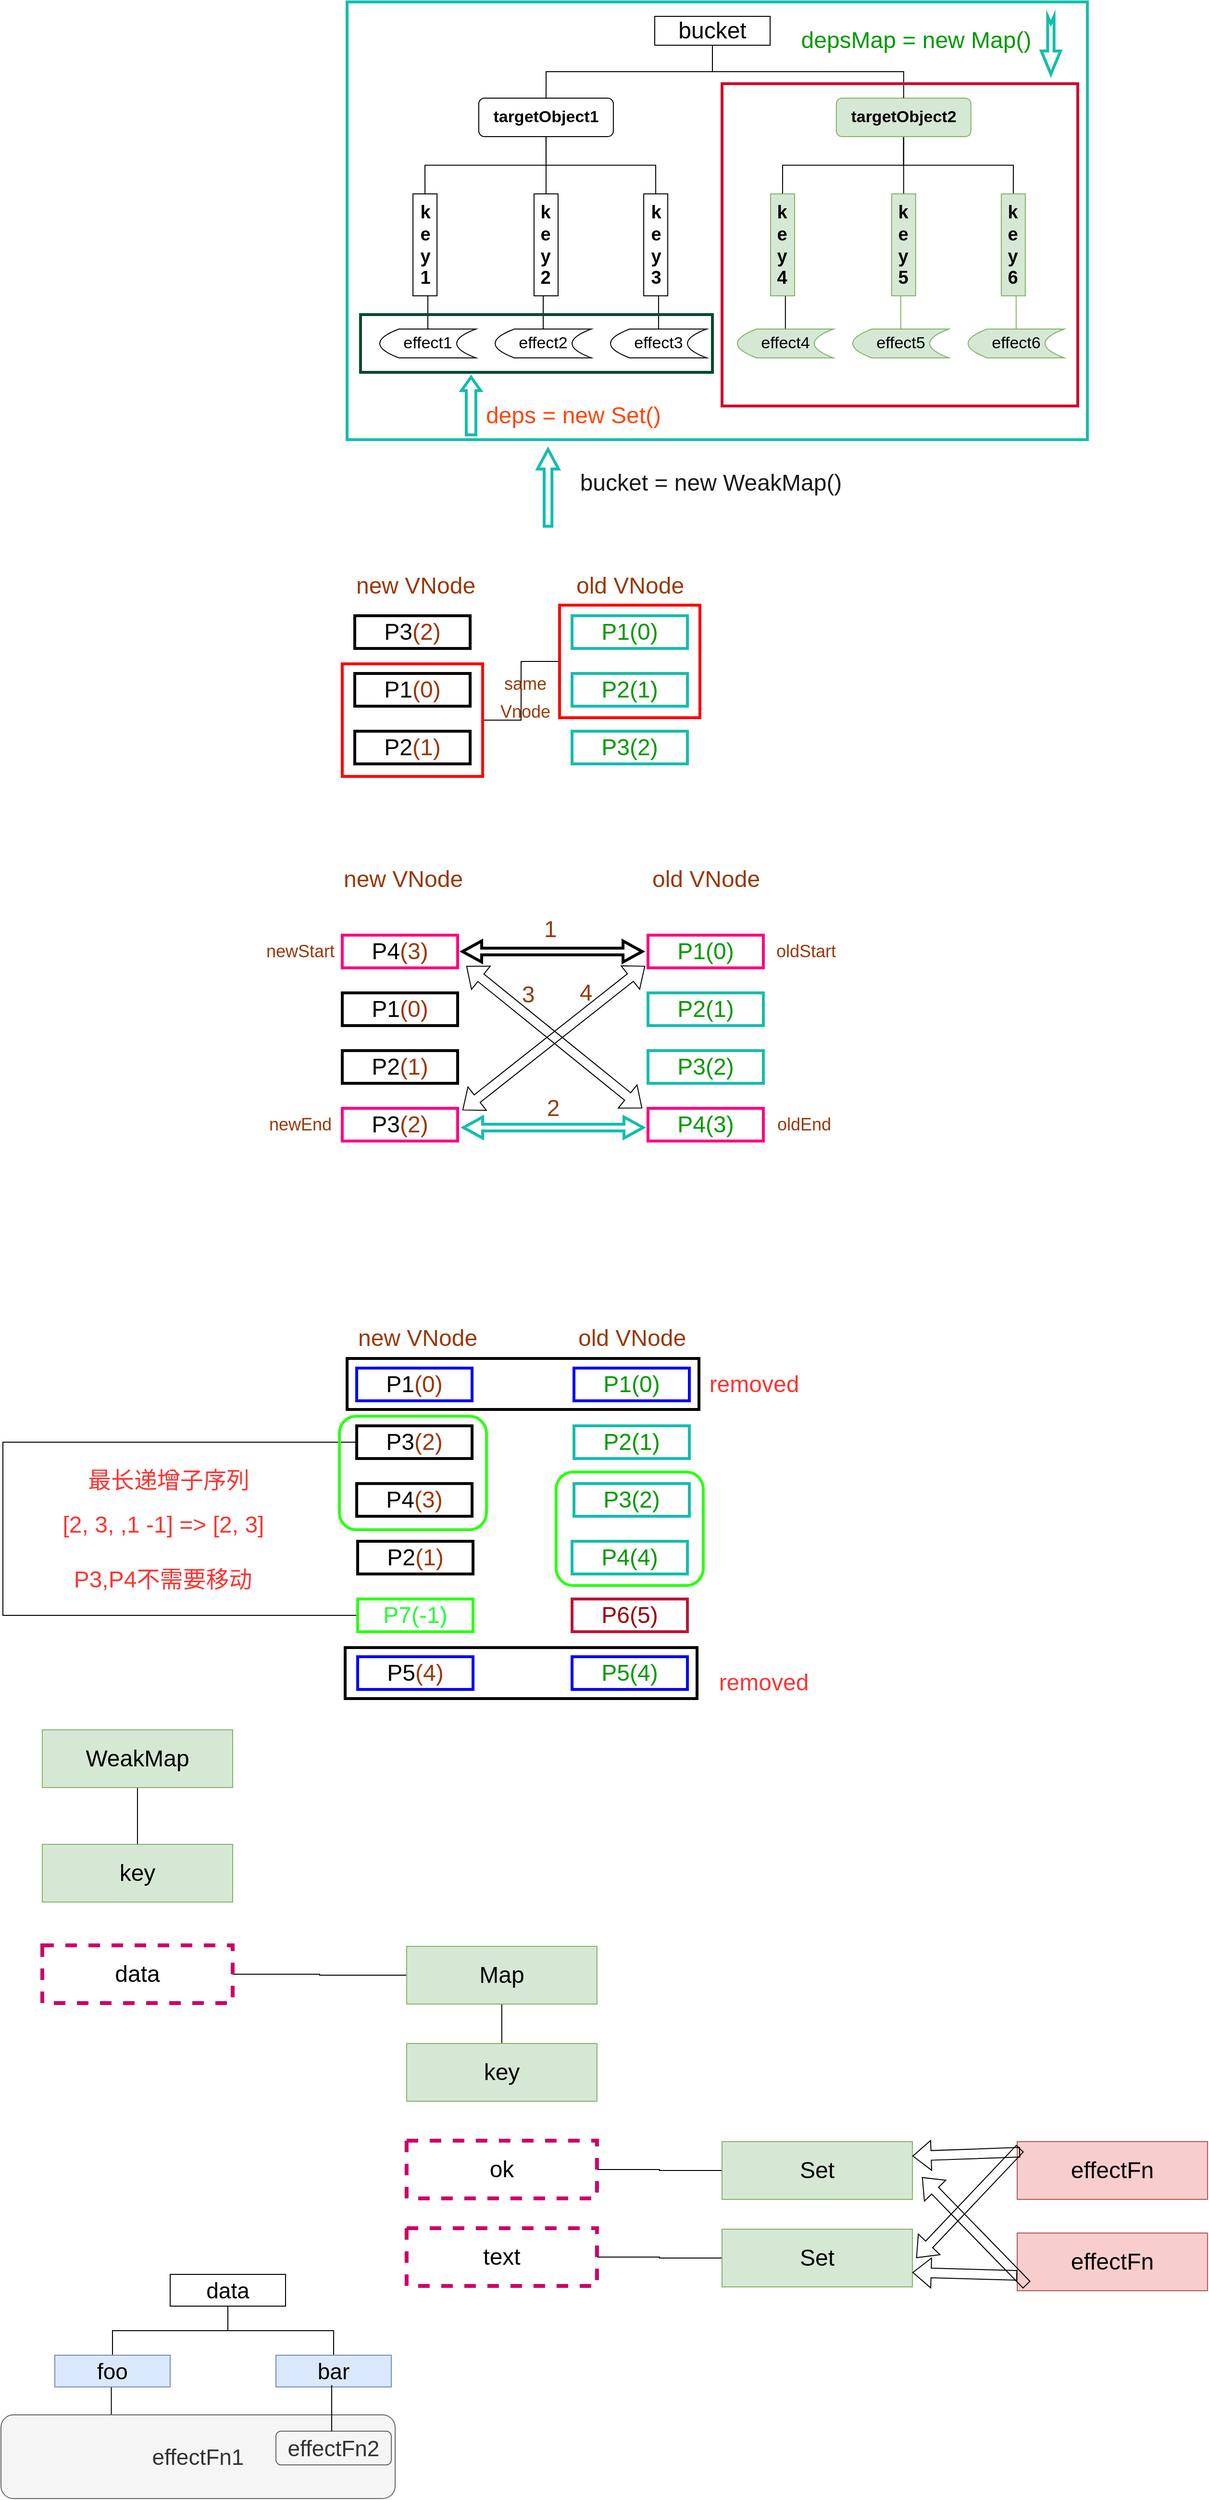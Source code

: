 <mxfile version="20.0.2" type="github">
  <diagram id="rGO7DIFyniOq8Iy0bGmA" name="Page-1">
    <mxGraphModel dx="1698" dy="1184" grid="0" gridSize="10" guides="1" tooltips="1" connect="1" arrows="1" fold="1" page="0" pageScale="1" pageWidth="827" pageHeight="1169" math="0" shadow="0">
      <root>
        <mxCell id="0" />
        <mxCell id="1" parent="0" />
        <mxCell id="FpNadwCsJ5ikljVK1AA8-8" style="edgeStyle=orthogonalEdgeStyle;rounded=0;orthogonalLoop=1;jettySize=auto;html=1;exitX=0.5;exitY=1;exitDx=0;exitDy=0;entryX=0;entryY=0.5;entryDx=0;entryDy=0;fontSize=17;endArrow=none;endFill=0;" parent="1" source="FpNadwCsJ5ikljVK1AA8-1" target="FpNadwCsJ5ikljVK1AA8-3" edge="1">
          <mxGeometry relative="1" as="geometry" />
        </mxCell>
        <mxCell id="FpNadwCsJ5ikljVK1AA8-9" style="edgeStyle=orthogonalEdgeStyle;rounded=0;orthogonalLoop=1;jettySize=auto;html=1;exitX=0.5;exitY=1;exitDx=0;exitDy=0;entryX=0;entryY=0.5;entryDx=0;entryDy=0;fontSize=17;endArrow=none;endFill=0;" parent="1" source="FpNadwCsJ5ikljVK1AA8-1" target="FpNadwCsJ5ikljVK1AA8-2" edge="1">
          <mxGeometry relative="1" as="geometry" />
        </mxCell>
        <mxCell id="FpNadwCsJ5ikljVK1AA8-10" style="edgeStyle=orthogonalEdgeStyle;rounded=0;orthogonalLoop=1;jettySize=auto;html=1;exitX=0.5;exitY=1;exitDx=0;exitDy=0;entryX=0;entryY=0.5;entryDx=0;entryDy=0;fontSize=17;endArrow=none;endFill=0;" parent="1" source="FpNadwCsJ5ikljVK1AA8-1" target="FpNadwCsJ5ikljVK1AA8-4" edge="1">
          <mxGeometry relative="1" as="geometry" />
        </mxCell>
        <mxCell id="FpNadwCsJ5ikljVK1AA8-1" value="&lt;font style=&quot;font-size: 17px;&quot;&gt;&lt;b&gt;targetObject1&lt;/b&gt;&lt;/font&gt;" style="rounded=1;whiteSpace=wrap;html=1;" parent="1" vertex="1">
          <mxGeometry x="166.96" y="95" width="140" height="40" as="geometry" />
        </mxCell>
        <mxCell id="FpNadwCsJ5ikljVK1AA8-12" style="edgeStyle=orthogonalEdgeStyle;rounded=0;orthogonalLoop=1;jettySize=auto;html=1;exitX=1;exitY=0.5;exitDx=0;exitDy=0;entryX=0.5;entryY=0;entryDx=0;entryDy=0;fontSize=17;endArrow=none;endFill=0;" parent="1" source="FpNadwCsJ5ikljVK1AA8-2" target="FpNadwCsJ5ikljVK1AA8-5" edge="1">
          <mxGeometry relative="1" as="geometry" />
        </mxCell>
        <mxCell id="FpNadwCsJ5ikljVK1AA8-2" value="&lt;font size=&quot;1&quot; style=&quot;&quot;&gt;&lt;b style=&quot;font-size: 19px;&quot;&gt;k&lt;br&gt;e&lt;br&gt;y&lt;br&gt;1&lt;/b&gt;&lt;/font&gt;" style="rounded=0;whiteSpace=wrap;html=1;rotation=90;horizontal=0;" parent="1" vertex="1">
          <mxGeometry x="58.08" y="235" width="105.92" height="25" as="geometry" />
        </mxCell>
        <mxCell id="FpNadwCsJ5ikljVK1AA8-13" style="edgeStyle=orthogonalEdgeStyle;rounded=0;orthogonalLoop=1;jettySize=auto;html=1;exitX=1;exitY=0.5;exitDx=0;exitDy=0;entryX=0.5;entryY=0;entryDx=0;entryDy=0;fontSize=17;endArrow=none;endFill=0;" parent="1" source="FpNadwCsJ5ikljVK1AA8-3" target="FpNadwCsJ5ikljVK1AA8-6" edge="1">
          <mxGeometry relative="1" as="geometry" />
        </mxCell>
        <mxCell id="FpNadwCsJ5ikljVK1AA8-3" value="&lt;font size=&quot;1&quot; style=&quot;&quot;&gt;&lt;b style=&quot;font-size: 19px;&quot;&gt;k&lt;br&gt;e&lt;br&gt;y&lt;br&gt;2&lt;br&gt;&lt;/b&gt;&lt;/font&gt;" style="rounded=0;whiteSpace=wrap;html=1;rotation=90;horizontal=0;" parent="1" vertex="1">
          <mxGeometry x="184" y="235" width="105.92" height="25" as="geometry" />
        </mxCell>
        <mxCell id="FpNadwCsJ5ikljVK1AA8-14" style="edgeStyle=orthogonalEdgeStyle;rounded=0;orthogonalLoop=1;jettySize=auto;html=1;exitX=1;exitY=0.5;exitDx=0;exitDy=0;entryX=0.5;entryY=0;entryDx=0;entryDy=0;fontSize=17;endArrow=none;endFill=0;" parent="1" source="FpNadwCsJ5ikljVK1AA8-4" target="FpNadwCsJ5ikljVK1AA8-7" edge="1">
          <mxGeometry relative="1" as="geometry" />
        </mxCell>
        <mxCell id="FpNadwCsJ5ikljVK1AA8-4" value="&lt;font size=&quot;1&quot; style=&quot;&quot;&gt;&lt;b style=&quot;font-size: 19px;&quot;&gt;k&lt;br&gt;e&lt;br&gt;y&lt;br&gt;3&lt;br&gt;&lt;/b&gt;&lt;/font&gt;" style="rounded=0;whiteSpace=wrap;html=1;rotation=90;horizontal=0;" parent="1" vertex="1">
          <mxGeometry x="298.08" y="235" width="105.92" height="25" as="geometry" />
        </mxCell>
        <mxCell id="FpNadwCsJ5ikljVK1AA8-5" value="effect1" style="shape=dataStorage;whiteSpace=wrap;html=1;fixedSize=1;fontSize=17;" parent="1" vertex="1">
          <mxGeometry x="64" y="335" width="100" height="30" as="geometry" />
        </mxCell>
        <mxCell id="FpNadwCsJ5ikljVK1AA8-6" value="effect2" style="shape=dataStorage;whiteSpace=wrap;html=1;fixedSize=1;fontSize=17;" parent="1" vertex="1">
          <mxGeometry x="184" y="335" width="100" height="30" as="geometry" />
        </mxCell>
        <mxCell id="FpNadwCsJ5ikljVK1AA8-7" value="effect3" style="shape=dataStorage;whiteSpace=wrap;html=1;fixedSize=1;fontSize=17;" parent="1" vertex="1">
          <mxGeometry x="304" y="335" width="100" height="30" as="geometry" />
        </mxCell>
        <mxCell id="FpNadwCsJ5ikljVK1AA8-15" style="edgeStyle=orthogonalEdgeStyle;rounded=0;orthogonalLoop=1;jettySize=auto;html=1;exitX=0.5;exitY=1;exitDx=0;exitDy=0;entryX=0;entryY=0.5;entryDx=0;entryDy=0;fontSize=17;endArrow=none;endFill=0;" parent="1" source="FpNadwCsJ5ikljVK1AA8-18" target="FpNadwCsJ5ikljVK1AA8-22" edge="1">
          <mxGeometry relative="1" as="geometry" />
        </mxCell>
        <mxCell id="FpNadwCsJ5ikljVK1AA8-16" style="edgeStyle=orthogonalEdgeStyle;rounded=0;orthogonalLoop=1;jettySize=auto;html=1;exitX=0.5;exitY=1;exitDx=0;exitDy=0;entryX=0;entryY=0.5;entryDx=0;entryDy=0;fontSize=17;endArrow=none;endFill=0;" parent="1" source="FpNadwCsJ5ikljVK1AA8-18" target="FpNadwCsJ5ikljVK1AA8-20" edge="1">
          <mxGeometry relative="1" as="geometry" />
        </mxCell>
        <mxCell id="FpNadwCsJ5ikljVK1AA8-17" style="edgeStyle=orthogonalEdgeStyle;rounded=0;orthogonalLoop=1;jettySize=auto;html=1;exitX=0.5;exitY=1;exitDx=0;exitDy=0;entryX=0;entryY=0.5;entryDx=0;entryDy=0;fontSize=17;endArrow=none;endFill=0;" parent="1" source="FpNadwCsJ5ikljVK1AA8-18" target="FpNadwCsJ5ikljVK1AA8-24" edge="1">
          <mxGeometry relative="1" as="geometry" />
        </mxCell>
        <mxCell id="FpNadwCsJ5ikljVK1AA8-18" value="&lt;font style=&quot;font-size: 17px;&quot;&gt;&lt;b&gt;targetObject2&lt;/b&gt;&lt;/font&gt;" style="rounded=1;whiteSpace=wrap;html=1;fillColor=#d5e8d4;strokeColor=#82b366;" parent="1" vertex="1">
          <mxGeometry x="538.88" y="95" width="140" height="40" as="geometry" />
        </mxCell>
        <mxCell id="FpNadwCsJ5ikljVK1AA8-19" style="edgeStyle=orthogonalEdgeStyle;rounded=0;orthogonalLoop=1;jettySize=auto;html=1;exitX=1;exitY=0.5;exitDx=0;exitDy=0;entryX=0.5;entryY=0;entryDx=0;entryDy=0;fontSize=17;endArrow=none;endFill=0;" parent="1" source="FpNadwCsJ5ikljVK1AA8-20" target="FpNadwCsJ5ikljVK1AA8-25" edge="1">
          <mxGeometry relative="1" as="geometry" />
        </mxCell>
        <mxCell id="FpNadwCsJ5ikljVK1AA8-20" value="&lt;font size=&quot;1&quot; style=&quot;&quot;&gt;&lt;b style=&quot;font-size: 19px;&quot;&gt;k&lt;br&gt;e&lt;br&gt;y&lt;br&gt;4&lt;br&gt;&lt;/b&gt;&lt;/font&gt;" style="rounded=0;whiteSpace=wrap;html=1;rotation=90;horizontal=0;fillColor=#d5e8d4;strokeColor=#82b366;" parent="1" vertex="1">
          <mxGeometry x="430" y="235" width="105.92" height="25" as="geometry" />
        </mxCell>
        <mxCell id="FpNadwCsJ5ikljVK1AA8-21" style="edgeStyle=orthogonalEdgeStyle;rounded=0;orthogonalLoop=1;jettySize=auto;html=1;exitX=1;exitY=0.5;exitDx=0;exitDy=0;entryX=0.5;entryY=0;entryDx=0;entryDy=0;fontSize=17;endArrow=none;endFill=0;fillColor=#d5e8d4;strokeColor=#82b366;" parent="1" source="FpNadwCsJ5ikljVK1AA8-22" target="FpNadwCsJ5ikljVK1AA8-26" edge="1">
          <mxGeometry relative="1" as="geometry" />
        </mxCell>
        <mxCell id="FpNadwCsJ5ikljVK1AA8-22" value="&lt;font size=&quot;1&quot; style=&quot;&quot;&gt;&lt;b style=&quot;font-size: 19px;&quot;&gt;k&lt;br&gt;e&lt;br&gt;y&lt;br&gt;5&lt;br&gt;&lt;/b&gt;&lt;/font&gt;" style="rounded=0;whiteSpace=wrap;html=1;rotation=90;horizontal=0;fillColor=#d5e8d4;strokeColor=#82b366;" parent="1" vertex="1">
          <mxGeometry x="555.92" y="235" width="105.92" height="25" as="geometry" />
        </mxCell>
        <mxCell id="FpNadwCsJ5ikljVK1AA8-23" style="edgeStyle=orthogonalEdgeStyle;rounded=0;orthogonalLoop=1;jettySize=auto;html=1;exitX=1;exitY=0.5;exitDx=0;exitDy=0;entryX=0.5;entryY=0;entryDx=0;entryDy=0;fontSize=17;endArrow=none;endFill=0;fillColor=#d5e8d4;strokeColor=#82b366;" parent="1" source="FpNadwCsJ5ikljVK1AA8-24" target="FpNadwCsJ5ikljVK1AA8-27" edge="1">
          <mxGeometry relative="1" as="geometry" />
        </mxCell>
        <mxCell id="FpNadwCsJ5ikljVK1AA8-24" value="&lt;font size=&quot;1&quot; style=&quot;&quot;&gt;&lt;b style=&quot;font-size: 19px;&quot;&gt;k&lt;br&gt;e&lt;br&gt;y&lt;br&gt;6&lt;br&gt;&lt;/b&gt;&lt;/font&gt;" style="rounded=0;whiteSpace=wrap;html=1;rotation=90;horizontal=0;fillColor=#d5e8d4;strokeColor=#82b366;" parent="1" vertex="1">
          <mxGeometry x="670" y="235" width="105.92" height="25" as="geometry" />
        </mxCell>
        <mxCell id="FpNadwCsJ5ikljVK1AA8-25" value="effect4" style="shape=dataStorage;whiteSpace=wrap;html=1;fixedSize=1;fontSize=17;fillColor=#d5e8d4;strokeColor=#82b366;" parent="1" vertex="1">
          <mxGeometry x="435.92" y="335" width="100" height="30" as="geometry" />
        </mxCell>
        <mxCell id="FpNadwCsJ5ikljVK1AA8-26" value="effect5" style="shape=dataStorage;whiteSpace=wrap;html=1;fixedSize=1;fontSize=17;fillColor=#d5e8d4;strokeColor=#82b366;" parent="1" vertex="1">
          <mxGeometry x="555.92" y="335" width="100" height="30" as="geometry" />
        </mxCell>
        <mxCell id="FpNadwCsJ5ikljVK1AA8-27" value="effect6" style="shape=dataStorage;whiteSpace=wrap;html=1;fixedSize=1;fontSize=17;fillColor=#d5e8d4;strokeColor=#82b366;" parent="1" vertex="1">
          <mxGeometry x="675.92" y="335" width="100" height="30" as="geometry" />
        </mxCell>
        <mxCell id="FpNadwCsJ5ikljVK1AA8-29" style="edgeStyle=orthogonalEdgeStyle;rounded=0;orthogonalLoop=1;jettySize=auto;html=1;exitX=0.5;exitY=1;exitDx=0;exitDy=0;entryX=0.5;entryY=0;entryDx=0;entryDy=0;fontSize=24;endArrow=none;endFill=0;" parent="1" source="FpNadwCsJ5ikljVK1AA8-28" target="FpNadwCsJ5ikljVK1AA8-1" edge="1">
          <mxGeometry relative="1" as="geometry" />
        </mxCell>
        <mxCell id="FpNadwCsJ5ikljVK1AA8-30" style="edgeStyle=orthogonalEdgeStyle;rounded=0;orthogonalLoop=1;jettySize=auto;html=1;exitX=0.5;exitY=1;exitDx=0;exitDy=0;entryX=0.5;entryY=0;entryDx=0;entryDy=0;fontSize=24;endArrow=none;endFill=0;" parent="1" source="FpNadwCsJ5ikljVK1AA8-28" target="FpNadwCsJ5ikljVK1AA8-18" edge="1">
          <mxGeometry relative="1" as="geometry" />
        </mxCell>
        <mxCell id="FpNadwCsJ5ikljVK1AA8-28" value="bucket" style="rounded=0;whiteSpace=wrap;html=1;fontSize=24;" parent="1" vertex="1">
          <mxGeometry x="350" y="10" width="120" height="30" as="geometry" />
        </mxCell>
        <mxCell id="FpNadwCsJ5ikljVK1AA8-32" value="" style="rounded=0;whiteSpace=wrap;html=1;fontSize=24;fillColor=none;strokeColor=#054A2C;strokeWidth=3;" parent="1" vertex="1">
          <mxGeometry x="44" y="320" width="366" height="60" as="geometry" />
        </mxCell>
        <mxCell id="FpNadwCsJ5ikljVK1AA8-33" value="" style="rounded=0;whiteSpace=wrap;html=1;fontSize=24;strokeWidth=3;fillColor=none;strokeColor=#CC0E2E;" parent="1" vertex="1">
          <mxGeometry x="420" y="80" width="370" height="335" as="geometry" />
        </mxCell>
        <mxCell id="FpNadwCsJ5ikljVK1AA8-34" value="" style="rounded=0;whiteSpace=wrap;html=1;fontSize=24;strokeWidth=3;fillColor=none;strokeColor=#15BDAC;" parent="1" vertex="1">
          <mxGeometry x="30" y="-5" width="770" height="455" as="geometry" />
        </mxCell>
        <mxCell id="FpNadwCsJ5ikljVK1AA8-38" value="deps = new Set()" style="text;html=1;strokeColor=none;fillColor=none;align=center;verticalAlign=middle;whiteSpace=wrap;rounded=0;fontSize=24;fontColor=#FF450D;" parent="1" vertex="1">
          <mxGeometry x="164" y="410" width="203.04" height="30" as="geometry" />
        </mxCell>
        <mxCell id="FpNadwCsJ5ikljVK1AA8-40" value="" style="html=1;shadow=0;dashed=0;align=center;verticalAlign=middle;shape=mxgraph.arrows2.arrow;dy=0.5;dx=14;direction=north;notch=0;fontSize=24;fontColor=#FF450D;strokeColor=#15BDAC;strokeWidth=3;" parent="1" vertex="1">
          <mxGeometry x="148.96" y="385" width="20" height="60" as="geometry" />
        </mxCell>
        <mxCell id="FpNadwCsJ5ikljVK1AA8-42" value="" style="html=1;shadow=0;dashed=0;align=center;verticalAlign=middle;shape=mxgraph.arrows2.arrow;dy=0.67;dx=24;direction=south;notch=7.5;fontSize=24;fontColor=#FF450D;strokeColor=#15BDAC;strokeWidth=3;" parent="1" vertex="1">
          <mxGeometry x="752.04" y="10" width="20" height="60" as="geometry" />
        </mxCell>
        <mxCell id="FpNadwCsJ5ikljVK1AA8-43" value="depsMap = new Map()" style="text;html=1;strokeColor=none;fillColor=none;align=center;verticalAlign=middle;whiteSpace=wrap;rounded=0;fontSize=24;fontColor=#009900;" parent="1" vertex="1">
          <mxGeometry x="492" y="20" width="260.04" height="30" as="geometry" />
        </mxCell>
        <mxCell id="FpNadwCsJ5ikljVK1AA8-45" value="" style="html=1;shadow=0;dashed=0;align=center;verticalAlign=middle;shape=mxgraph.arrows2.arrow;dy=0.63;dx=20.5;direction=north;notch=0;fontSize=24;fontColor=#FF450D;strokeColor=#15BDAC;strokeWidth=3;" parent="1" vertex="1">
          <mxGeometry x="228.08" y="460" width="21.92" height="80" as="geometry" />
        </mxCell>
        <mxCell id="FpNadwCsJ5ikljVK1AA8-46" value="bucket = new WeakMap()" style="text;html=1;strokeColor=none;fillColor=none;align=center;verticalAlign=middle;whiteSpace=wrap;rounded=0;fontSize=24;fontColor=#1A1A1A;" parent="1" vertex="1">
          <mxGeometry x="266.96" y="480" width="283.04" height="30" as="geometry" />
        </mxCell>
        <mxCell id="_BiIq5yMuGsGRbEnpCPU-1" value="P3&lt;font color=&quot;#993808&quot;&gt;(2)&lt;/font&gt;" style="rounded=0;whiteSpace=wrap;html=1;fontSize=24;strokeWidth=3;strokeColor=#000000;" parent="1" vertex="1">
          <mxGeometry x="38" y="633" width="120" height="34" as="geometry" />
        </mxCell>
        <mxCell id="_BiIq5yMuGsGRbEnpCPU-2" value="P1&lt;font color=&quot;#993808&quot;&gt;(0)&lt;/font&gt;" style="rounded=0;whiteSpace=wrap;html=1;fontSize=24;strokeWidth=3;fillColor=none;" parent="1" vertex="1">
          <mxGeometry x="38" y="693" width="120" height="34" as="geometry" />
        </mxCell>
        <mxCell id="_BiIq5yMuGsGRbEnpCPU-3" value="P2&lt;font color=&quot;#993808&quot;&gt;(1)&lt;/font&gt;" style="rounded=0;whiteSpace=wrap;html=1;fontSize=24;strokeWidth=3;fillColor=none;" parent="1" vertex="1">
          <mxGeometry x="38" y="753" width="120" height="34" as="geometry" />
        </mxCell>
        <mxCell id="_BiIq5yMuGsGRbEnpCPU-4" value="P1(0)" style="rounded=0;whiteSpace=wrap;html=1;fontSize=24;fontColor=#009900;strokeColor=#15BDAC;strokeWidth=3;" parent="1" vertex="1">
          <mxGeometry x="264" y="633" width="120" height="34" as="geometry" />
        </mxCell>
        <mxCell id="_BiIq5yMuGsGRbEnpCPU-5" value="P2(1)" style="rounded=0;whiteSpace=wrap;html=1;fontSize=24;fontColor=#009900;strokeColor=#15BDAC;strokeWidth=3;" parent="1" vertex="1">
          <mxGeometry x="264" y="693" width="120" height="34" as="geometry" />
        </mxCell>
        <mxCell id="_BiIq5yMuGsGRbEnpCPU-6" value="P3(2)" style="rounded=0;whiteSpace=wrap;html=1;fontSize=24;fontColor=#009900;strokeColor=#15BDAC;strokeWidth=3;" parent="1" vertex="1">
          <mxGeometry x="264" y="753" width="120" height="34" as="geometry" />
        </mxCell>
        <mxCell id="_BiIq5yMuGsGRbEnpCPU-7" value="new VNode" style="text;html=1;align=center;verticalAlign=middle;resizable=0;points=[];autosize=1;strokeColor=none;fillColor=none;fontSize=24;fontColor=#993808;" parent="1" vertex="1">
          <mxGeometry x="30" y="581" width="142" height="41" as="geometry" />
        </mxCell>
        <mxCell id="_BiIq5yMuGsGRbEnpCPU-8" value="old VNode" style="text;html=1;align=center;verticalAlign=middle;resizable=0;points=[];autosize=1;strokeColor=none;fillColor=none;fontSize=24;fontColor=#993808;" parent="1" vertex="1">
          <mxGeometry x="259" y="581" width="130" height="41" as="geometry" />
        </mxCell>
        <mxCell id="_BiIq5yMuGsGRbEnpCPU-14" style="edgeStyle=orthogonalEdgeStyle;rounded=0;orthogonalLoop=1;jettySize=auto;html=1;exitX=1;exitY=0.5;exitDx=0;exitDy=0;entryX=0;entryY=0.5;entryDx=0;entryDy=0;fontSize=24;fontColor=#993808;endArrow=none;endFill=0;" parent="1" source="_BiIq5yMuGsGRbEnpCPU-12" target="_BiIq5yMuGsGRbEnpCPU-13" edge="1">
          <mxGeometry relative="1" as="geometry" />
        </mxCell>
        <mxCell id="_BiIq5yMuGsGRbEnpCPU-12" value="" style="rounded=0;whiteSpace=wrap;html=1;fontSize=24;strokeWidth=3;fillColor=none;strokeColor=#FF0303;" parent="1" vertex="1">
          <mxGeometry x="25" y="683" width="146" height="117" as="geometry" />
        </mxCell>
        <mxCell id="_BiIq5yMuGsGRbEnpCPU-13" value="" style="rounded=0;whiteSpace=wrap;html=1;fontSize=24;strokeWidth=3;fillColor=none;strokeColor=#FF0303;" parent="1" vertex="1">
          <mxGeometry x="251" y="622" width="146" height="117" as="geometry" />
        </mxCell>
        <mxCell id="_BiIq5yMuGsGRbEnpCPU-15" value="&lt;font style=&quot;font-size: 18px;&quot;&gt;same&lt;br&gt;Vnode&lt;/font&gt;" style="text;html=1;align=center;verticalAlign=middle;resizable=0;points=[];autosize=1;strokeColor=none;fillColor=none;fontSize=24;fontColor=#993808;" parent="1" vertex="1">
          <mxGeometry x="180" y="681" width="70" height="70" as="geometry" />
        </mxCell>
        <mxCell id="_BiIq5yMuGsGRbEnpCPU-17" value="P4&lt;font color=&quot;#993808&quot;&gt;(3)&lt;/font&gt;" style="rounded=0;whiteSpace=wrap;html=1;fontSize=24;strokeWidth=3;strokeColor=#FF0080;" parent="1" vertex="1">
          <mxGeometry x="25" y="965" width="120" height="34" as="geometry" />
        </mxCell>
        <mxCell id="_BiIq5yMuGsGRbEnpCPU-18" value="P1&lt;font color=&quot;#993808&quot;&gt;(0)&lt;/font&gt;" style="rounded=0;whiteSpace=wrap;html=1;fontSize=24;strokeWidth=3;fillColor=none;" parent="1" vertex="1">
          <mxGeometry x="25" y="1025" width="120" height="34" as="geometry" />
        </mxCell>
        <mxCell id="_BiIq5yMuGsGRbEnpCPU-19" value="P2&lt;font color=&quot;#993808&quot;&gt;(1)&lt;/font&gt;" style="rounded=0;whiteSpace=wrap;html=1;fontSize=24;strokeWidth=3;fillColor=none;" parent="1" vertex="1">
          <mxGeometry x="25" y="1085" width="120" height="34" as="geometry" />
        </mxCell>
        <mxCell id="_BiIq5yMuGsGRbEnpCPU-20" value="P1(0)" style="rounded=0;whiteSpace=wrap;html=1;fontSize=24;fontColor=#009900;strokeColor=#FF0080;strokeWidth=3;" parent="1" vertex="1">
          <mxGeometry x="343" y="965" width="120" height="34" as="geometry" />
        </mxCell>
        <mxCell id="_BiIq5yMuGsGRbEnpCPU-21" value="P2(1)" style="rounded=0;whiteSpace=wrap;html=1;fontSize=24;fontColor=#009900;strokeColor=#15BDAC;strokeWidth=3;" parent="1" vertex="1">
          <mxGeometry x="343" y="1025" width="120" height="34" as="geometry" />
        </mxCell>
        <mxCell id="_BiIq5yMuGsGRbEnpCPU-22" value="P3(2)" style="rounded=0;whiteSpace=wrap;html=1;fontSize=24;fontColor=#009900;strokeColor=#15BDAC;strokeWidth=3;" parent="1" vertex="1">
          <mxGeometry x="343" y="1085" width="120" height="34" as="geometry" />
        </mxCell>
        <mxCell id="_BiIq5yMuGsGRbEnpCPU-23" value="new VNode" style="text;html=1;align=center;verticalAlign=middle;resizable=0;points=[];autosize=1;strokeColor=none;fillColor=none;fontSize=24;fontColor=#993808;" parent="1" vertex="1">
          <mxGeometry x="17" y="886" width="142" height="41" as="geometry" />
        </mxCell>
        <mxCell id="_BiIq5yMuGsGRbEnpCPU-24" value="old VNode" style="text;html=1;align=center;verticalAlign=middle;resizable=0;points=[];autosize=1;strokeColor=none;fillColor=none;fontSize=24;fontColor=#993808;" parent="1" vertex="1">
          <mxGeometry x="338" y="886" width="130" height="41" as="geometry" />
        </mxCell>
        <mxCell id="_BiIq5yMuGsGRbEnpCPU-29" value="P4(3)" style="rounded=0;whiteSpace=wrap;html=1;fontSize=24;fontColor=#009900;strokeColor=#FF0080;strokeWidth=3;" parent="1" vertex="1">
          <mxGeometry x="343" y="1145" width="120" height="34" as="geometry" />
        </mxCell>
        <mxCell id="_BiIq5yMuGsGRbEnpCPU-30" value="P3&lt;font color=&quot;#993808&quot;&gt;(2)&lt;/font&gt;" style="rounded=0;whiteSpace=wrap;html=1;fontSize=24;strokeWidth=3;fillColor=none;strokeColor=#FF0080;" parent="1" vertex="1">
          <mxGeometry x="25" y="1145" width="120" height="34" as="geometry" />
        </mxCell>
        <mxCell id="_BiIq5yMuGsGRbEnpCPU-31" value="oldStart" style="text;html=1;align=center;verticalAlign=middle;resizable=0;points=[];autosize=1;strokeColor=none;fillColor=none;fontSize=18;fontColor=#993808;" parent="1" vertex="1">
          <mxGeometry x="467" y="965" width="80" height="34" as="geometry" />
        </mxCell>
        <mxCell id="_BiIq5yMuGsGRbEnpCPU-32" value="oldEnd" style="text;html=1;align=center;verticalAlign=middle;resizable=0;points=[];autosize=1;strokeColor=none;fillColor=none;fontSize=18;fontColor=#993808;" parent="1" vertex="1">
          <mxGeometry x="468" y="1145" width="74" height="34" as="geometry" />
        </mxCell>
        <mxCell id="_BiIq5yMuGsGRbEnpCPU-33" value="newStart" style="text;html=1;align=center;verticalAlign=middle;resizable=0;points=[];autosize=1;strokeColor=none;fillColor=none;fontSize=18;fontColor=#993808;" parent="1" vertex="1">
          <mxGeometry x="-64" y="965" width="89" height="34" as="geometry" />
        </mxCell>
        <mxCell id="_BiIq5yMuGsGRbEnpCPU-34" value="newEnd" style="text;html=1;align=center;verticalAlign=middle;resizable=0;points=[];autosize=1;strokeColor=none;fillColor=none;fontSize=18;fontColor=#993808;" parent="1" vertex="1">
          <mxGeometry x="-61" y="1145" width="83" height="34" as="geometry" />
        </mxCell>
        <mxCell id="_BiIq5yMuGsGRbEnpCPU-35" value="" style="html=1;shadow=0;dashed=0;align=center;verticalAlign=middle;shape=mxgraph.arrows2.twoWayArrow;dy=0.68;dx=20;fontSize=18;fontColor=#993808;strokeColor=#000000;strokeWidth=3;" parent="1" vertex="1">
          <mxGeometry x="150" y="971" width="187" height="22" as="geometry" />
        </mxCell>
        <mxCell id="_BiIq5yMuGsGRbEnpCPU-36" value="" style="html=1;shadow=0;dashed=0;align=center;verticalAlign=middle;shape=mxgraph.arrows2.twoWayArrow;dy=0.68;dx=20;fontSize=18;fontColor=#993808;strokeColor=#15BDAC;strokeWidth=3;" parent="1" vertex="1">
          <mxGeometry x="151" y="1154" width="187" height="22" as="geometry" />
        </mxCell>
        <mxCell id="_BiIq5yMuGsGRbEnpCPU-37" value="" style="shape=flexArrow;endArrow=classic;startArrow=classic;html=1;rounded=0;fontSize=18;fontColor=#993808;" parent="1" edge="1">
          <mxGeometry width="100" height="100" relative="1" as="geometry">
            <mxPoint x="150" y="1147" as="sourcePoint" />
            <mxPoint x="340" y="997" as="targetPoint" />
          </mxGeometry>
        </mxCell>
        <mxCell id="_BiIq5yMuGsGRbEnpCPU-38" value="" style="shape=flexArrow;endArrow=classic;startArrow=classic;html=1;rounded=0;fontSize=18;fontColor=#993808;" parent="1" edge="1">
          <mxGeometry width="100" height="100" relative="1" as="geometry">
            <mxPoint x="154" y="997" as="sourcePoint" />
            <mxPoint x="337" y="1145" as="targetPoint" />
          </mxGeometry>
        </mxCell>
        <mxCell id="_BiIq5yMuGsGRbEnpCPU-39" value="1" style="text;html=1;align=center;verticalAlign=middle;resizable=0;points=[];autosize=1;strokeColor=none;fillColor=none;fontSize=24;fontColor=#993808;strokeWidth=3;" parent="1" vertex="1">
          <mxGeometry x="225.08" y="938" width="31" height="41" as="geometry" />
        </mxCell>
        <mxCell id="_BiIq5yMuGsGRbEnpCPU-41" value="2" style="text;html=1;align=center;verticalAlign=middle;resizable=0;points=[];autosize=1;strokeColor=none;fillColor=none;fontSize=24;fontColor=#993808;" parent="1" vertex="1">
          <mxGeometry x="228.08" y="1124" width="31" height="41" as="geometry" />
        </mxCell>
        <mxCell id="_BiIq5yMuGsGRbEnpCPU-42" value="3" style="text;html=1;align=center;verticalAlign=middle;resizable=0;points=[];autosize=1;strokeColor=none;fillColor=none;fontSize=24;fontColor=#993808;" parent="1" vertex="1">
          <mxGeometry x="202.0" y="1006" width="31" height="41" as="geometry" />
        </mxCell>
        <mxCell id="_BiIq5yMuGsGRbEnpCPU-43" value="4" style="text;html=1;align=center;verticalAlign=middle;resizable=0;points=[];autosize=1;strokeColor=none;fillColor=none;fontSize=24;fontColor=#993808;" parent="1" vertex="1">
          <mxGeometry x="262.0" y="1004" width="31" height="41" as="geometry" />
        </mxCell>
        <mxCell id="_BiIq5yMuGsGRbEnpCPU-56" value="P1&lt;font color=&quot;#993808&quot;&gt;(0)&lt;/font&gt;" style="rounded=0;whiteSpace=wrap;html=1;fontSize=24;strokeWidth=3;strokeColor=#0000FF;" parent="1" vertex="1">
          <mxGeometry x="40" y="1415" width="120" height="34" as="geometry" />
        </mxCell>
        <mxCell id="_BiIq5yMuGsGRbEnpCPU-79" style="edgeStyle=orthogonalEdgeStyle;rounded=0;orthogonalLoop=1;jettySize=auto;html=1;exitX=0;exitY=0.5;exitDx=0;exitDy=0;entryX=0;entryY=0.5;entryDx=0;entryDy=0;fontSize=24;fontColor=#FF3333;endArrow=none;endFill=0;" parent="1" source="_BiIq5yMuGsGRbEnpCPU-57" target="_BiIq5yMuGsGRbEnpCPU-70" edge="1">
          <mxGeometry relative="1" as="geometry">
            <Array as="points">
              <mxPoint x="-328" y="1492" />
              <mxPoint x="-328" y="1672" />
            </Array>
          </mxGeometry>
        </mxCell>
        <mxCell id="_BiIq5yMuGsGRbEnpCPU-57" value="P3&lt;font color=&quot;#993808&quot;&gt;(2)&lt;/font&gt;" style="rounded=0;whiteSpace=wrap;html=1;fontSize=24;strokeWidth=3;fillColor=none;" parent="1" vertex="1">
          <mxGeometry x="40" y="1475" width="120" height="34" as="geometry" />
        </mxCell>
        <mxCell id="_BiIq5yMuGsGRbEnpCPU-58" value="P4&lt;font color=&quot;#993808&quot;&gt;(3)&lt;/font&gt;" style="rounded=0;whiteSpace=wrap;html=1;fontSize=24;strokeWidth=3;fillColor=none;" parent="1" vertex="1">
          <mxGeometry x="40" y="1535" width="120" height="34" as="geometry" />
        </mxCell>
        <mxCell id="_BiIq5yMuGsGRbEnpCPU-59" value="P1(0)" style="rounded=0;whiteSpace=wrap;html=1;fontSize=24;fontColor=#009900;strokeColor=#0000FF;strokeWidth=3;" parent="1" vertex="1">
          <mxGeometry x="266" y="1415" width="120" height="34" as="geometry" />
        </mxCell>
        <mxCell id="_BiIq5yMuGsGRbEnpCPU-60" value="P2(1)" style="rounded=0;whiteSpace=wrap;html=1;fontSize=24;fontColor=#009900;strokeColor=#15BDAC;strokeWidth=3;" parent="1" vertex="1">
          <mxGeometry x="266" y="1475" width="120" height="34" as="geometry" />
        </mxCell>
        <mxCell id="_BiIq5yMuGsGRbEnpCPU-61" value="P3(2)" style="rounded=0;whiteSpace=wrap;html=1;fontSize=24;fontColor=#009900;strokeColor=#15BDAC;strokeWidth=3;" parent="1" vertex="1">
          <mxGeometry x="266" y="1535" width="120" height="34" as="geometry" />
        </mxCell>
        <mxCell id="_BiIq5yMuGsGRbEnpCPU-62" value="new VNode" style="text;html=1;align=center;verticalAlign=middle;resizable=0;points=[];autosize=1;strokeColor=none;fillColor=none;fontSize=24;fontColor=#993808;" parent="1" vertex="1">
          <mxGeometry x="32" y="1363" width="142" height="41" as="geometry" />
        </mxCell>
        <mxCell id="_BiIq5yMuGsGRbEnpCPU-63" value="old VNode" style="text;html=1;align=center;verticalAlign=middle;resizable=0;points=[];autosize=1;strokeColor=none;fillColor=none;fontSize=24;fontColor=#993808;" parent="1" vertex="1">
          <mxGeometry x="261" y="1363" width="130" height="41" as="geometry" />
        </mxCell>
        <mxCell id="_BiIq5yMuGsGRbEnpCPU-69" value="P2&lt;font color=&quot;#993808&quot;&gt;(1)&lt;/font&gt;" style="rounded=0;whiteSpace=wrap;html=1;fontSize=24;strokeWidth=3;fillColor=none;" parent="1" vertex="1">
          <mxGeometry x="41" y="1595" width="120" height="34" as="geometry" />
        </mxCell>
        <mxCell id="_BiIq5yMuGsGRbEnpCPU-70" value="P7&lt;font&gt;(-1)&lt;/font&gt;" style="rounded=0;whiteSpace=wrap;html=1;fontSize=24;strokeWidth=3;fillColor=none;fontColor=#21FF30;strokeColor=#2CFF14;" parent="1" vertex="1">
          <mxGeometry x="41" y="1655" width="120" height="34" as="geometry" />
        </mxCell>
        <mxCell id="_BiIq5yMuGsGRbEnpCPU-71" value="P5&lt;font color=&quot;#993808&quot;&gt;(4)&lt;/font&gt;" style="rounded=0;whiteSpace=wrap;html=1;fontSize=24;strokeWidth=3;fillColor=none;strokeColor=#0000FF;" parent="1" vertex="1">
          <mxGeometry x="41" y="1715" width="120" height="34" as="geometry" />
        </mxCell>
        <mxCell id="_BiIq5yMuGsGRbEnpCPU-72" value="P4(4)" style="rounded=0;whiteSpace=wrap;html=1;fontSize=24;fontColor=#009900;strokeColor=#15BDAC;strokeWidth=3;" parent="1" vertex="1">
          <mxGeometry x="264" y="1595" width="120" height="34" as="geometry" />
        </mxCell>
        <mxCell id="_BiIq5yMuGsGRbEnpCPU-73" value="P5(4)" style="rounded=0;whiteSpace=wrap;html=1;fontSize=24;fontColor=#009900;strokeColor=#0000FF;strokeWidth=3;" parent="1" vertex="1">
          <mxGeometry x="264" y="1715" width="120" height="34" as="geometry" />
        </mxCell>
        <mxCell id="_BiIq5yMuGsGRbEnpCPU-74" value="P6(5)" style="rounded=0;whiteSpace=wrap;html=1;fontSize=24;fontColor=#990005;strokeColor=#BD1536;strokeWidth=3;" parent="1" vertex="1">
          <mxGeometry x="264" y="1655" width="120" height="34" as="geometry" />
        </mxCell>
        <mxCell id="_BiIq5yMuGsGRbEnpCPU-75" value="" style="rounded=0;whiteSpace=wrap;html=1;fontSize=24;strokeWidth=3;fillColor=none;" parent="1" vertex="1">
          <mxGeometry x="30" y="1405" width="366" height="53" as="geometry" />
        </mxCell>
        <mxCell id="_BiIq5yMuGsGRbEnpCPU-76" value="" style="rounded=0;whiteSpace=wrap;html=1;fontSize=24;strokeWidth=3;fillColor=none;" parent="1" vertex="1">
          <mxGeometry x="28" y="1705.5" width="366" height="53" as="geometry" />
        </mxCell>
        <mxCell id="_BiIq5yMuGsGRbEnpCPU-77" value="&lt;font color=&quot;#ff3333&quot;&gt;removed&lt;/font&gt;" style="text;html=1;align=center;verticalAlign=middle;resizable=0;points=[];autosize=1;strokeColor=none;fillColor=none;fontSize=24;fontColor=#21FF30;" parent="1" vertex="1">
          <mxGeometry x="397" y="1411.5" width="111" height="41" as="geometry" />
        </mxCell>
        <mxCell id="_BiIq5yMuGsGRbEnpCPU-78" value="&lt;font color=&quot;#ff3333&quot;&gt;removed&lt;/font&gt;" style="text;html=1;align=center;verticalAlign=middle;resizable=0;points=[];autosize=1;strokeColor=none;fillColor=none;fontSize=24;fontColor=#21FF30;" parent="1" vertex="1">
          <mxGeometry x="407" y="1721.5" width="111" height="41" as="geometry" />
        </mxCell>
        <mxCell id="_BiIq5yMuGsGRbEnpCPU-80" value="最长递增子序列" style="text;html=1;strokeColor=none;fillColor=none;align=center;verticalAlign=middle;whiteSpace=wrap;rounded=0;fontSize=24;fontColor=#FF3333;" parent="1" vertex="1">
          <mxGeometry x="-267" y="1517" width="223" height="30" as="geometry" />
        </mxCell>
        <mxCell id="_BiIq5yMuGsGRbEnpCPU-82" value="[2, 3, ,1 -1] =&amp;gt; [2, 3]" style="text;html=1;strokeColor=none;fillColor=none;align=center;verticalAlign=middle;whiteSpace=wrap;rounded=0;fontSize=24;fontColor=#FF3333;" parent="1" vertex="1">
          <mxGeometry x="-299" y="1563" width="276" height="30" as="geometry" />
        </mxCell>
        <mxCell id="_BiIq5yMuGsGRbEnpCPU-83" value="" style="rounded=1;whiteSpace=wrap;html=1;fontSize=24;strokeWidth=3;fillColor=none;strokeColor=#2CFF14;" parent="1" vertex="1">
          <mxGeometry x="22" y="1465" width="153" height="118" as="geometry" />
        </mxCell>
        <mxCell id="_BiIq5yMuGsGRbEnpCPU-84" value="" style="rounded=1;whiteSpace=wrap;html=1;fontSize=24;strokeWidth=3;fillColor=none;strokeColor=#2CFF14;" parent="1" vertex="1">
          <mxGeometry x="247.5" y="1523" width="153" height="118" as="geometry" />
        </mxCell>
        <mxCell id="_BiIq5yMuGsGRbEnpCPU-85" value="P3,P4不需要移动" style="text;html=1;align=center;verticalAlign=middle;resizable=0;points=[];autosize=1;strokeColor=none;fillColor=none;fontSize=24;fontColor=#FF3333;" parent="1" vertex="1">
          <mxGeometry x="-264" y="1614" width="203" height="41" as="geometry" />
        </mxCell>
        <mxCell id="3hSa4QBv3l-ndYNKIrAB-12" style="edgeStyle=orthogonalEdgeStyle;rounded=0;orthogonalLoop=1;jettySize=auto;html=1;exitX=0.5;exitY=1;exitDx=0;exitDy=0;entryX=0.5;entryY=0;entryDx=0;entryDy=0;fontSize=24;endArrow=none;endFill=0;" parent="1" source="3hSa4QBv3l-ndYNKIrAB-1" target="3hSa4QBv3l-ndYNKIrAB-2" edge="1">
          <mxGeometry relative="1" as="geometry" />
        </mxCell>
        <mxCell id="3hSa4QBv3l-ndYNKIrAB-1" value="WeakMap" style="rounded=0;whiteSpace=wrap;html=1;fontSize=24;fillColor=#d5e8d4;strokeColor=#82b366;" parent="1" vertex="1">
          <mxGeometry x="-287" y="1791" width="198" height="60" as="geometry" />
        </mxCell>
        <mxCell id="3hSa4QBv3l-ndYNKIrAB-2" value="key" style="rounded=0;whiteSpace=wrap;html=1;fontSize=24;fillColor=#d5e8d4;strokeColor=#82b366;" parent="1" vertex="1">
          <mxGeometry x="-287" y="1910" width="198" height="60" as="geometry" />
        </mxCell>
        <mxCell id="3hSa4QBv3l-ndYNKIrAB-13" style="edgeStyle=orthogonalEdgeStyle;rounded=0;orthogonalLoop=1;jettySize=auto;html=1;exitX=1;exitY=0.5;exitDx=0;exitDy=0;entryX=0;entryY=0.5;entryDx=0;entryDy=0;fontSize=24;endArrow=none;endFill=0;" parent="1" source="3hSa4QBv3l-ndYNKIrAB-3" target="3hSa4QBv3l-ndYNKIrAB-4" edge="1">
          <mxGeometry relative="1" as="geometry" />
        </mxCell>
        <mxCell id="3hSa4QBv3l-ndYNKIrAB-3" value="data" style="rounded=0;whiteSpace=wrap;html=1;fontSize=24;dashed=1;strokeColor=#CC0066;strokeWidth=4;" parent="1" vertex="1">
          <mxGeometry x="-287" y="2015" width="198" height="60" as="geometry" />
        </mxCell>
        <mxCell id="3hSa4QBv3l-ndYNKIrAB-14" style="edgeStyle=orthogonalEdgeStyle;rounded=0;orthogonalLoop=1;jettySize=auto;html=1;exitX=0.5;exitY=1;exitDx=0;exitDy=0;entryX=0.5;entryY=0;entryDx=0;entryDy=0;fontSize=24;endArrow=none;endFill=0;" parent="1" source="3hSa4QBv3l-ndYNKIrAB-4" target="3hSa4QBv3l-ndYNKIrAB-5" edge="1">
          <mxGeometry relative="1" as="geometry" />
        </mxCell>
        <mxCell id="3hSa4QBv3l-ndYNKIrAB-4" value="Map" style="rounded=0;whiteSpace=wrap;html=1;fontSize=24;fillColor=#d5e8d4;strokeColor=#82b366;" parent="1" vertex="1">
          <mxGeometry x="91.92" y="2016" width="198" height="60" as="geometry" />
        </mxCell>
        <mxCell id="3hSa4QBv3l-ndYNKIrAB-5" value="key" style="rounded=0;whiteSpace=wrap;html=1;fontSize=24;fillColor=#d5e8d4;strokeColor=#82b366;" parent="1" vertex="1">
          <mxGeometry x="91.92" y="2117" width="198" height="60" as="geometry" />
        </mxCell>
        <mxCell id="3hSa4QBv3l-ndYNKIrAB-15" style="edgeStyle=orthogonalEdgeStyle;rounded=0;orthogonalLoop=1;jettySize=auto;html=1;exitX=1;exitY=0.5;exitDx=0;exitDy=0;entryX=0;entryY=0.5;entryDx=0;entryDy=0;fontSize=24;endArrow=none;endFill=0;" parent="1" source="3hSa4QBv3l-ndYNKIrAB-6" target="3hSa4QBv3l-ndYNKIrAB-8" edge="1">
          <mxGeometry relative="1" as="geometry" />
        </mxCell>
        <mxCell id="3hSa4QBv3l-ndYNKIrAB-6" value="ok" style="rounded=0;whiteSpace=wrap;html=1;fontSize=24;dashed=1;strokeColor=#CC0066;strokeWidth=4;" parent="1" vertex="1">
          <mxGeometry x="91.92" y="2218" width="198" height="60" as="geometry" />
        </mxCell>
        <mxCell id="3hSa4QBv3l-ndYNKIrAB-16" style="edgeStyle=orthogonalEdgeStyle;rounded=0;orthogonalLoop=1;jettySize=auto;html=1;exitX=1;exitY=0.5;exitDx=0;exitDy=0;entryX=0;entryY=0.5;entryDx=0;entryDy=0;fontSize=24;endArrow=none;endFill=0;" parent="1" source="3hSa4QBv3l-ndYNKIrAB-7" target="3hSa4QBv3l-ndYNKIrAB-9" edge="1">
          <mxGeometry relative="1" as="geometry" />
        </mxCell>
        <mxCell id="3hSa4QBv3l-ndYNKIrAB-7" value="text" style="rounded=0;whiteSpace=wrap;html=1;fontSize=24;dashed=1;strokeColor=#CC0066;strokeWidth=4;" parent="1" vertex="1">
          <mxGeometry x="91.92" y="2309" width="198" height="60" as="geometry" />
        </mxCell>
        <mxCell id="3hSa4QBv3l-ndYNKIrAB-8" value="Set" style="rounded=0;whiteSpace=wrap;html=1;fontSize=24;fillColor=#d5e8d4;strokeColor=#82b366;" parent="1" vertex="1">
          <mxGeometry x="420" y="2219" width="198" height="60" as="geometry" />
        </mxCell>
        <mxCell id="3hSa4QBv3l-ndYNKIrAB-9" value="Set" style="rounded=0;whiteSpace=wrap;html=1;fontSize=24;fillColor=#d5e8d4;strokeColor=#82b366;" parent="1" vertex="1">
          <mxGeometry x="420" y="2310" width="198" height="60" as="geometry" />
        </mxCell>
        <mxCell id="3hSa4QBv3l-ndYNKIrAB-10" value="effectFn" style="rounded=0;whiteSpace=wrap;html=1;fontSize=24;fillColor=#f8cecc;strokeColor=#b85450;" parent="1" vertex="1">
          <mxGeometry x="727" y="2219" width="198" height="60" as="geometry" />
        </mxCell>
        <mxCell id="3hSa4QBv3l-ndYNKIrAB-11" value="effectFn" style="rounded=0;whiteSpace=wrap;html=1;fontSize=24;fillColor=#f8cecc;strokeColor=#b85450;" parent="1" vertex="1">
          <mxGeometry x="727" y="2314" width="198" height="60" as="geometry" />
        </mxCell>
        <mxCell id="3hSa4QBv3l-ndYNKIrAB-22" value="" style="shape=flexArrow;endArrow=classic;html=1;rounded=0;fontSize=26;fontColor=#FF0000;" parent="1" edge="1">
          <mxGeometry width="50" height="50" relative="1" as="geometry">
            <mxPoint x="730" y="2226" as="sourcePoint" />
            <mxPoint x="622" y="2340" as="targetPoint" />
          </mxGeometry>
        </mxCell>
        <mxCell id="3hSa4QBv3l-ndYNKIrAB-23" value="" style="shape=flexArrow;endArrow=classic;html=1;rounded=0;fontSize=26;fontColor=#FF0000;entryX=1;entryY=0.25;entryDx=0;entryDy=0;" parent="1" target="3hSa4QBv3l-ndYNKIrAB-8" edge="1">
          <mxGeometry width="50" height="50" relative="1" as="geometry">
            <mxPoint x="730" y="2230.0" as="sourcePoint" />
            <mxPoint x="618" y="2374.0" as="targetPoint" />
          </mxGeometry>
        </mxCell>
        <mxCell id="3hSa4QBv3l-ndYNKIrAB-24" value="" style="shape=flexArrow;endArrow=classic;html=1;rounded=0;fontSize=26;fontColor=#FF0000;entryX=1;entryY=0.75;entryDx=0;entryDy=0;" parent="1" target="3hSa4QBv3l-ndYNKIrAB-9" edge="1">
          <mxGeometry width="50" height="50" relative="1" as="geometry">
            <mxPoint x="727" y="2358.0" as="sourcePoint" />
            <mxPoint x="615" y="2362" as="targetPoint" />
          </mxGeometry>
        </mxCell>
        <mxCell id="3hSa4QBv3l-ndYNKIrAB-25" value="" style="shape=flexArrow;endArrow=classic;html=1;rounded=0;fontSize=26;fontColor=#FF0000;" parent="1" edge="1">
          <mxGeometry width="50" height="50" relative="1" as="geometry">
            <mxPoint x="737" y="2368.0" as="sourcePoint" />
            <mxPoint x="628" y="2256" as="targetPoint" />
          </mxGeometry>
        </mxCell>
        <mxCell id="DPT9HpVc576MHS2hr3fV-6" style="edgeStyle=orthogonalEdgeStyle;rounded=0;orthogonalLoop=1;jettySize=auto;html=1;exitX=0.5;exitY=1;exitDx=0;exitDy=0;entryX=0.5;entryY=0;entryDx=0;entryDy=0;fontSize=23;endArrow=none;endFill=0;" edge="1" parent="1" source="DPT9HpVc576MHS2hr3fV-1" target="DPT9HpVc576MHS2hr3fV-2">
          <mxGeometry relative="1" as="geometry" />
        </mxCell>
        <mxCell id="DPT9HpVc576MHS2hr3fV-7" style="edgeStyle=orthogonalEdgeStyle;rounded=0;orthogonalLoop=1;jettySize=auto;html=1;exitX=0.5;exitY=1;exitDx=0;exitDy=0;fontSize=23;endArrow=none;endFill=0;" edge="1" parent="1" source="DPT9HpVc576MHS2hr3fV-1" target="DPT9HpVc576MHS2hr3fV-3">
          <mxGeometry relative="1" as="geometry" />
        </mxCell>
        <mxCell id="DPT9HpVc576MHS2hr3fV-1" value="data" style="rounded=0;whiteSpace=wrap;html=1;fontSize=23;" vertex="1" parent="1">
          <mxGeometry x="-154" y="2357" width="120" height="33" as="geometry" />
        </mxCell>
        <mxCell id="DPT9HpVc576MHS2hr3fV-12" style="edgeStyle=orthogonalEdgeStyle;rounded=0;orthogonalLoop=1;jettySize=auto;html=1;exitX=0.5;exitY=1;exitDx=0;exitDy=0;entryX=0.28;entryY=0.011;entryDx=0;entryDy=0;entryPerimeter=0;fontSize=23;endArrow=none;endFill=0;" edge="1" parent="1" source="DPT9HpVc576MHS2hr3fV-2" target="DPT9HpVc576MHS2hr3fV-4">
          <mxGeometry relative="1" as="geometry" />
        </mxCell>
        <mxCell id="DPT9HpVc576MHS2hr3fV-2" value="foo" style="rounded=0;whiteSpace=wrap;html=1;fontSize=23;fillColor=#dae8fc;strokeColor=#6c8ebf;" vertex="1" parent="1">
          <mxGeometry x="-274" y="2441" width="120" height="33" as="geometry" />
        </mxCell>
        <mxCell id="DPT9HpVc576MHS2hr3fV-3" value="bar" style="rounded=0;whiteSpace=wrap;html=1;fontSize=23;fillColor=#dae8fc;strokeColor=#6c8ebf;" vertex="1" parent="1">
          <mxGeometry x="-44" y="2441" width="120" height="33" as="geometry" />
        </mxCell>
        <mxCell id="DPT9HpVc576MHS2hr3fV-4" value="effectFn1" style="rounded=1;whiteSpace=wrap;html=1;fontSize=23;fillColor=#f5f5f5;fontColor=#333333;strokeColor=#666666;" vertex="1" parent="1">
          <mxGeometry x="-330" y="2503" width="410" height="87" as="geometry" />
        </mxCell>
        <mxCell id="DPT9HpVc576MHS2hr3fV-5" value="effectFn2" style="rounded=1;whiteSpace=wrap;html=1;fontSize=23;fillColor=#f5f5f5;fontColor=#333333;strokeColor=#666666;" vertex="1" parent="1">
          <mxGeometry x="-44" y="2520" width="120" height="35" as="geometry" />
        </mxCell>
        <mxCell id="DPT9HpVc576MHS2hr3fV-11" value="" style="endArrow=none;html=1;rounded=0;fontSize=23;" edge="1" parent="1">
          <mxGeometry width="50" height="50" relative="1" as="geometry">
            <mxPoint x="14" y="2520" as="sourcePoint" />
            <mxPoint x="14" y="2472" as="targetPoint" />
          </mxGeometry>
        </mxCell>
      </root>
    </mxGraphModel>
  </diagram>
</mxfile>
